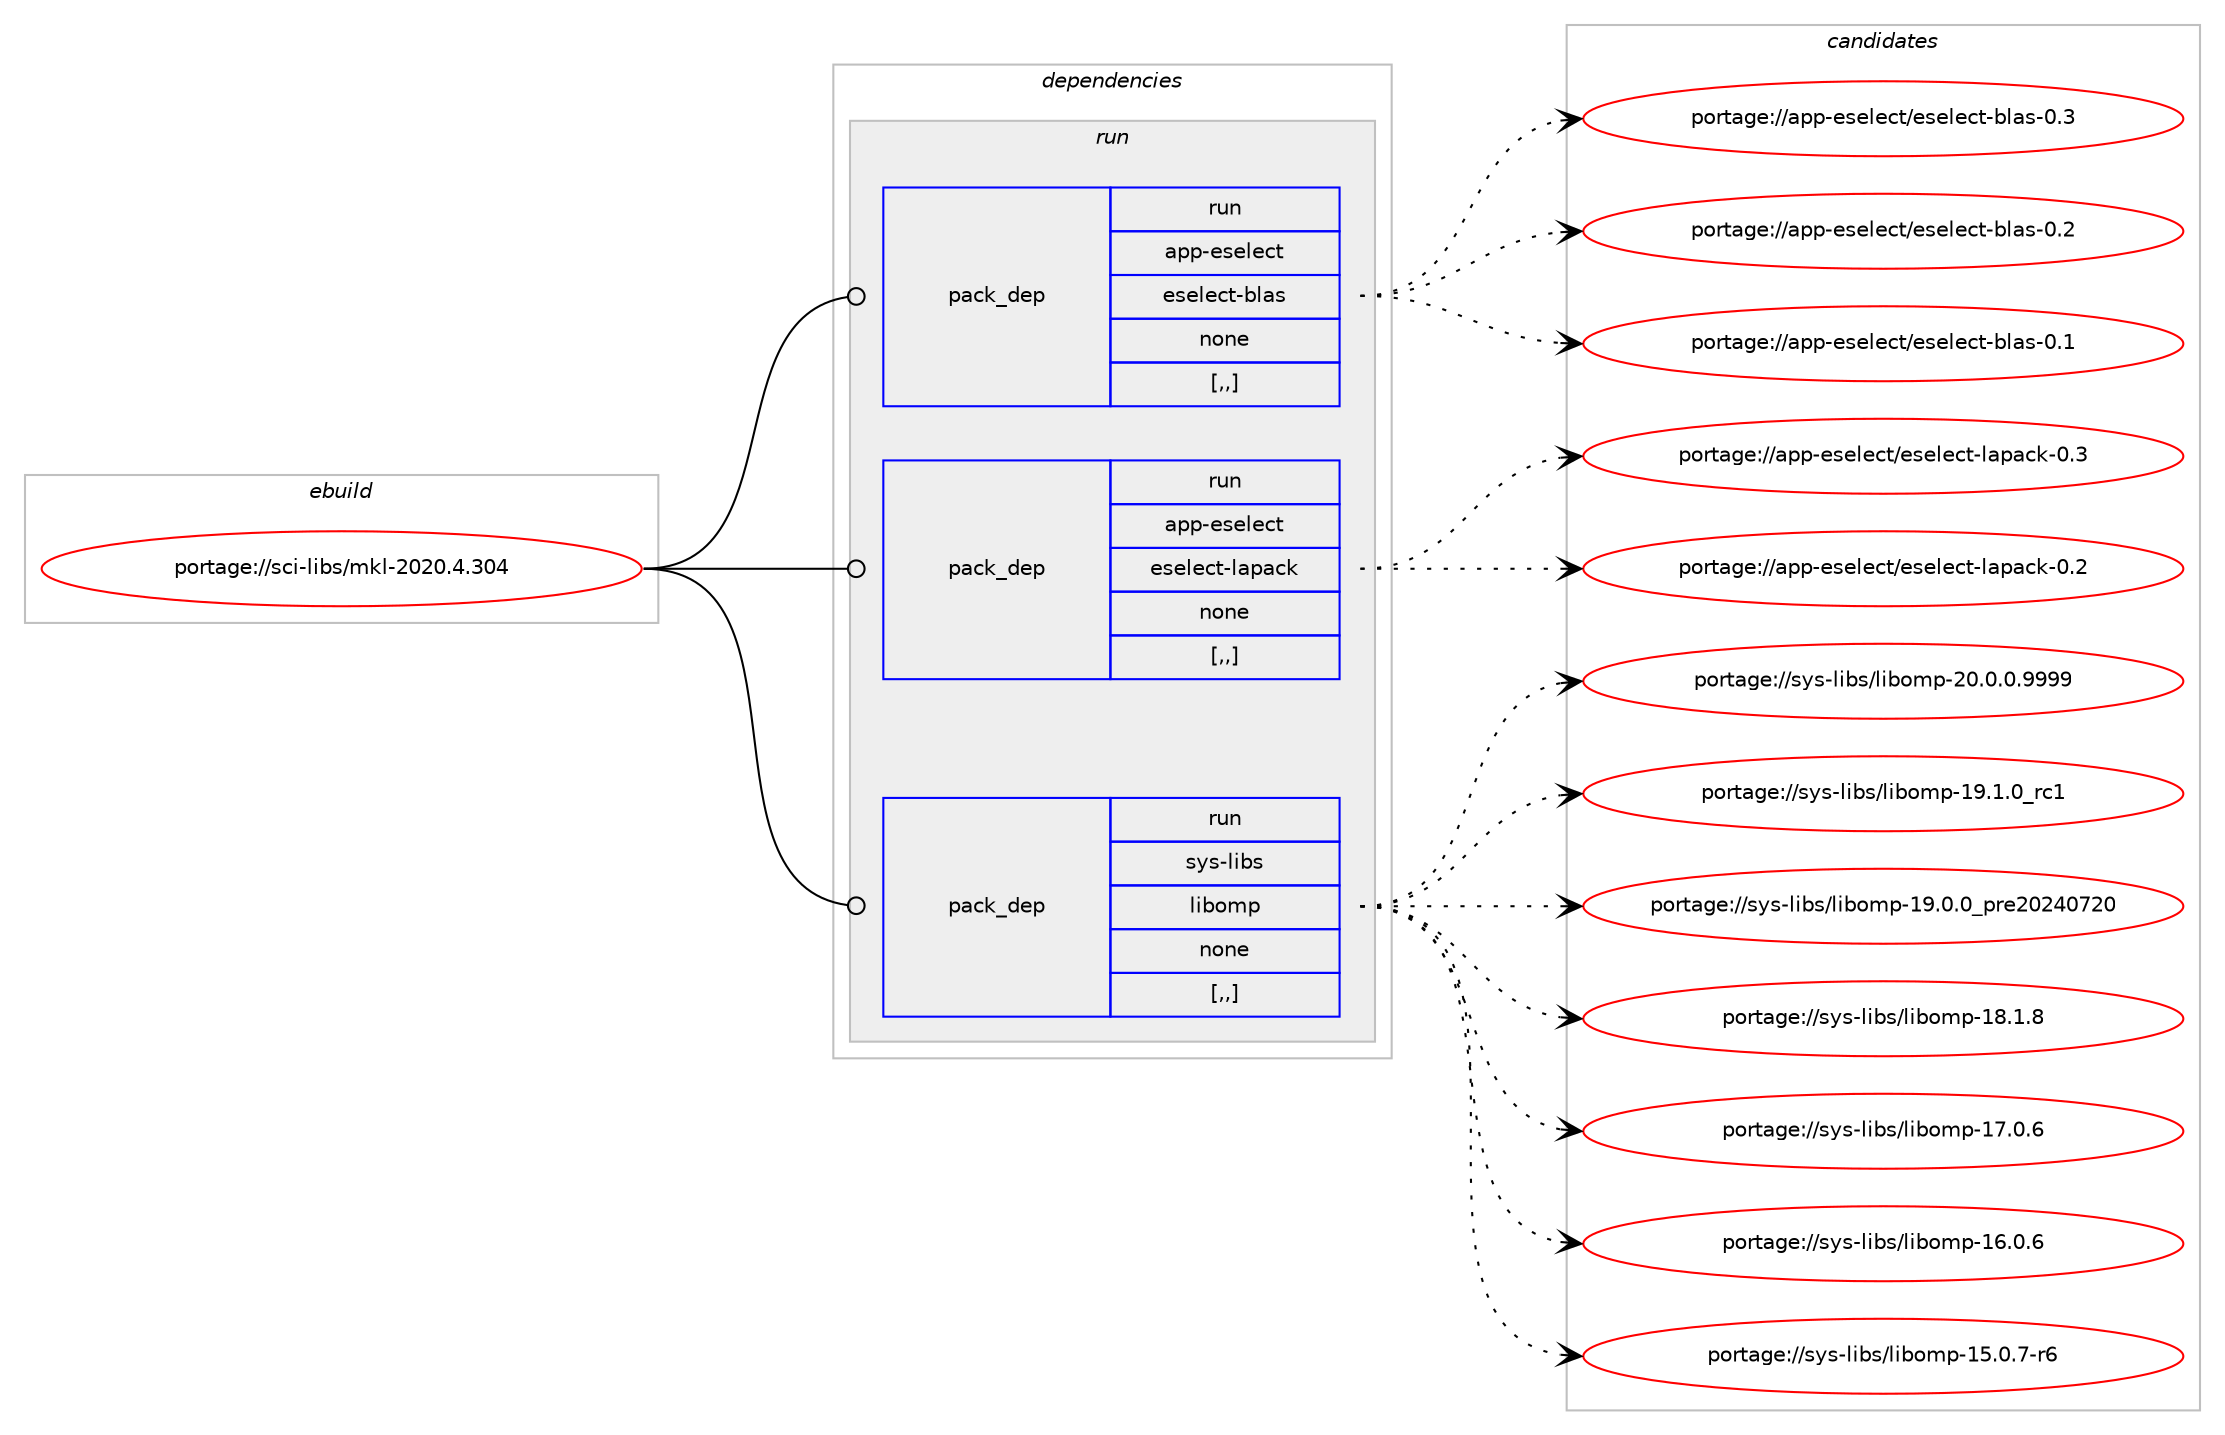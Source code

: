 digraph prolog {

# *************
# Graph options
# *************

newrank=true;
concentrate=true;
compound=true;
graph [rankdir=LR,fontname=Helvetica,fontsize=10,ranksep=1.5];#, ranksep=2.5, nodesep=0.2];
edge  [arrowhead=vee];
node  [fontname=Helvetica,fontsize=10];

# **********
# The ebuild
# **********

subgraph cluster_leftcol {
color=gray;
label=<<i>ebuild</i>>;
id [label="portage://sci-libs/mkl-2020.4.304", color=red, width=4, href="../sci-libs/mkl-2020.4.304.svg"];
}

# ****************
# The dependencies
# ****************

subgraph cluster_midcol {
color=gray;
label=<<i>dependencies</i>>;
subgraph cluster_compile {
fillcolor="#eeeeee";
style=filled;
label=<<i>compile</i>>;
}
subgraph cluster_compileandrun {
fillcolor="#eeeeee";
style=filled;
label=<<i>compile and run</i>>;
}
subgraph cluster_run {
fillcolor="#eeeeee";
style=filled;
label=<<i>run</i>>;
subgraph pack294425 {
dependency404312 [label=<<TABLE BORDER="0" CELLBORDER="1" CELLSPACING="0" CELLPADDING="4" WIDTH="220"><TR><TD ROWSPAN="6" CELLPADDING="30">pack_dep</TD></TR><TR><TD WIDTH="110">run</TD></TR><TR><TD>app-eselect</TD></TR><TR><TD>eselect-blas</TD></TR><TR><TD>none</TD></TR><TR><TD>[,,]</TD></TR></TABLE>>, shape=none, color=blue];
}
id:e -> dependency404312:w [weight=20,style="solid",arrowhead="odot"];
subgraph pack294426 {
dependency404313 [label=<<TABLE BORDER="0" CELLBORDER="1" CELLSPACING="0" CELLPADDING="4" WIDTH="220"><TR><TD ROWSPAN="6" CELLPADDING="30">pack_dep</TD></TR><TR><TD WIDTH="110">run</TD></TR><TR><TD>app-eselect</TD></TR><TR><TD>eselect-lapack</TD></TR><TR><TD>none</TD></TR><TR><TD>[,,]</TD></TR></TABLE>>, shape=none, color=blue];
}
id:e -> dependency404313:w [weight=20,style="solid",arrowhead="odot"];
subgraph pack294427 {
dependency404314 [label=<<TABLE BORDER="0" CELLBORDER="1" CELLSPACING="0" CELLPADDING="4" WIDTH="220"><TR><TD ROWSPAN="6" CELLPADDING="30">pack_dep</TD></TR><TR><TD WIDTH="110">run</TD></TR><TR><TD>sys-libs</TD></TR><TR><TD>libomp</TD></TR><TR><TD>none</TD></TR><TR><TD>[,,]</TD></TR></TABLE>>, shape=none, color=blue];
}
id:e -> dependency404314:w [weight=20,style="solid",arrowhead="odot"];
}
}

# **************
# The candidates
# **************

subgraph cluster_choices {
rank=same;
color=gray;
label=<<i>candidates</i>>;

subgraph choice294425 {
color=black;
nodesep=1;
choice971121124510111510110810199116471011151011081019911645981089711545484651 [label="portage://app-eselect/eselect-blas-0.3", color=red, width=4,href="../app-eselect/eselect-blas-0.3.svg"];
choice971121124510111510110810199116471011151011081019911645981089711545484650 [label="portage://app-eselect/eselect-blas-0.2", color=red, width=4,href="../app-eselect/eselect-blas-0.2.svg"];
choice971121124510111510110810199116471011151011081019911645981089711545484649 [label="portage://app-eselect/eselect-blas-0.1", color=red, width=4,href="../app-eselect/eselect-blas-0.1.svg"];
dependency404312:e -> choice971121124510111510110810199116471011151011081019911645981089711545484651:w [style=dotted,weight="100"];
dependency404312:e -> choice971121124510111510110810199116471011151011081019911645981089711545484650:w [style=dotted,weight="100"];
dependency404312:e -> choice971121124510111510110810199116471011151011081019911645981089711545484649:w [style=dotted,weight="100"];
}
subgraph choice294426 {
color=black;
nodesep=1;
choice97112112451011151011081019911647101115101108101991164510897112979910745484651 [label="portage://app-eselect/eselect-lapack-0.3", color=red, width=4,href="../app-eselect/eselect-lapack-0.3.svg"];
choice97112112451011151011081019911647101115101108101991164510897112979910745484650 [label="portage://app-eselect/eselect-lapack-0.2", color=red, width=4,href="../app-eselect/eselect-lapack-0.2.svg"];
dependency404313:e -> choice97112112451011151011081019911647101115101108101991164510897112979910745484651:w [style=dotted,weight="100"];
dependency404313:e -> choice97112112451011151011081019911647101115101108101991164510897112979910745484650:w [style=dotted,weight="100"];
}
subgraph choice294427 {
color=black;
nodesep=1;
choice11512111545108105981154710810598111109112455048464846484657575757 [label="portage://sys-libs/libomp-20.0.0.9999", color=red, width=4,href="../sys-libs/libomp-20.0.0.9999.svg"];
choice1151211154510810598115471081059811110911245495746494648951149949 [label="portage://sys-libs/libomp-19.1.0_rc1", color=red, width=4,href="../sys-libs/libomp-19.1.0_rc1.svg"];
choice1151211154510810598115471081059811110911245495746484648951121141015048505248555048 [label="portage://sys-libs/libomp-19.0.0_pre20240720", color=red, width=4,href="../sys-libs/libomp-19.0.0_pre20240720.svg"];
choice1151211154510810598115471081059811110911245495646494656 [label="portage://sys-libs/libomp-18.1.8", color=red, width=4,href="../sys-libs/libomp-18.1.8.svg"];
choice1151211154510810598115471081059811110911245495546484654 [label="portage://sys-libs/libomp-17.0.6", color=red, width=4,href="../sys-libs/libomp-17.0.6.svg"];
choice1151211154510810598115471081059811110911245495446484654 [label="portage://sys-libs/libomp-16.0.6", color=red, width=4,href="../sys-libs/libomp-16.0.6.svg"];
choice11512111545108105981154710810598111109112454953464846554511454 [label="portage://sys-libs/libomp-15.0.7-r6", color=red, width=4,href="../sys-libs/libomp-15.0.7-r6.svg"];
dependency404314:e -> choice11512111545108105981154710810598111109112455048464846484657575757:w [style=dotted,weight="100"];
dependency404314:e -> choice1151211154510810598115471081059811110911245495746494648951149949:w [style=dotted,weight="100"];
dependency404314:e -> choice1151211154510810598115471081059811110911245495746484648951121141015048505248555048:w [style=dotted,weight="100"];
dependency404314:e -> choice1151211154510810598115471081059811110911245495646494656:w [style=dotted,weight="100"];
dependency404314:e -> choice1151211154510810598115471081059811110911245495546484654:w [style=dotted,weight="100"];
dependency404314:e -> choice1151211154510810598115471081059811110911245495446484654:w [style=dotted,weight="100"];
dependency404314:e -> choice11512111545108105981154710810598111109112454953464846554511454:w [style=dotted,weight="100"];
}
}

}
